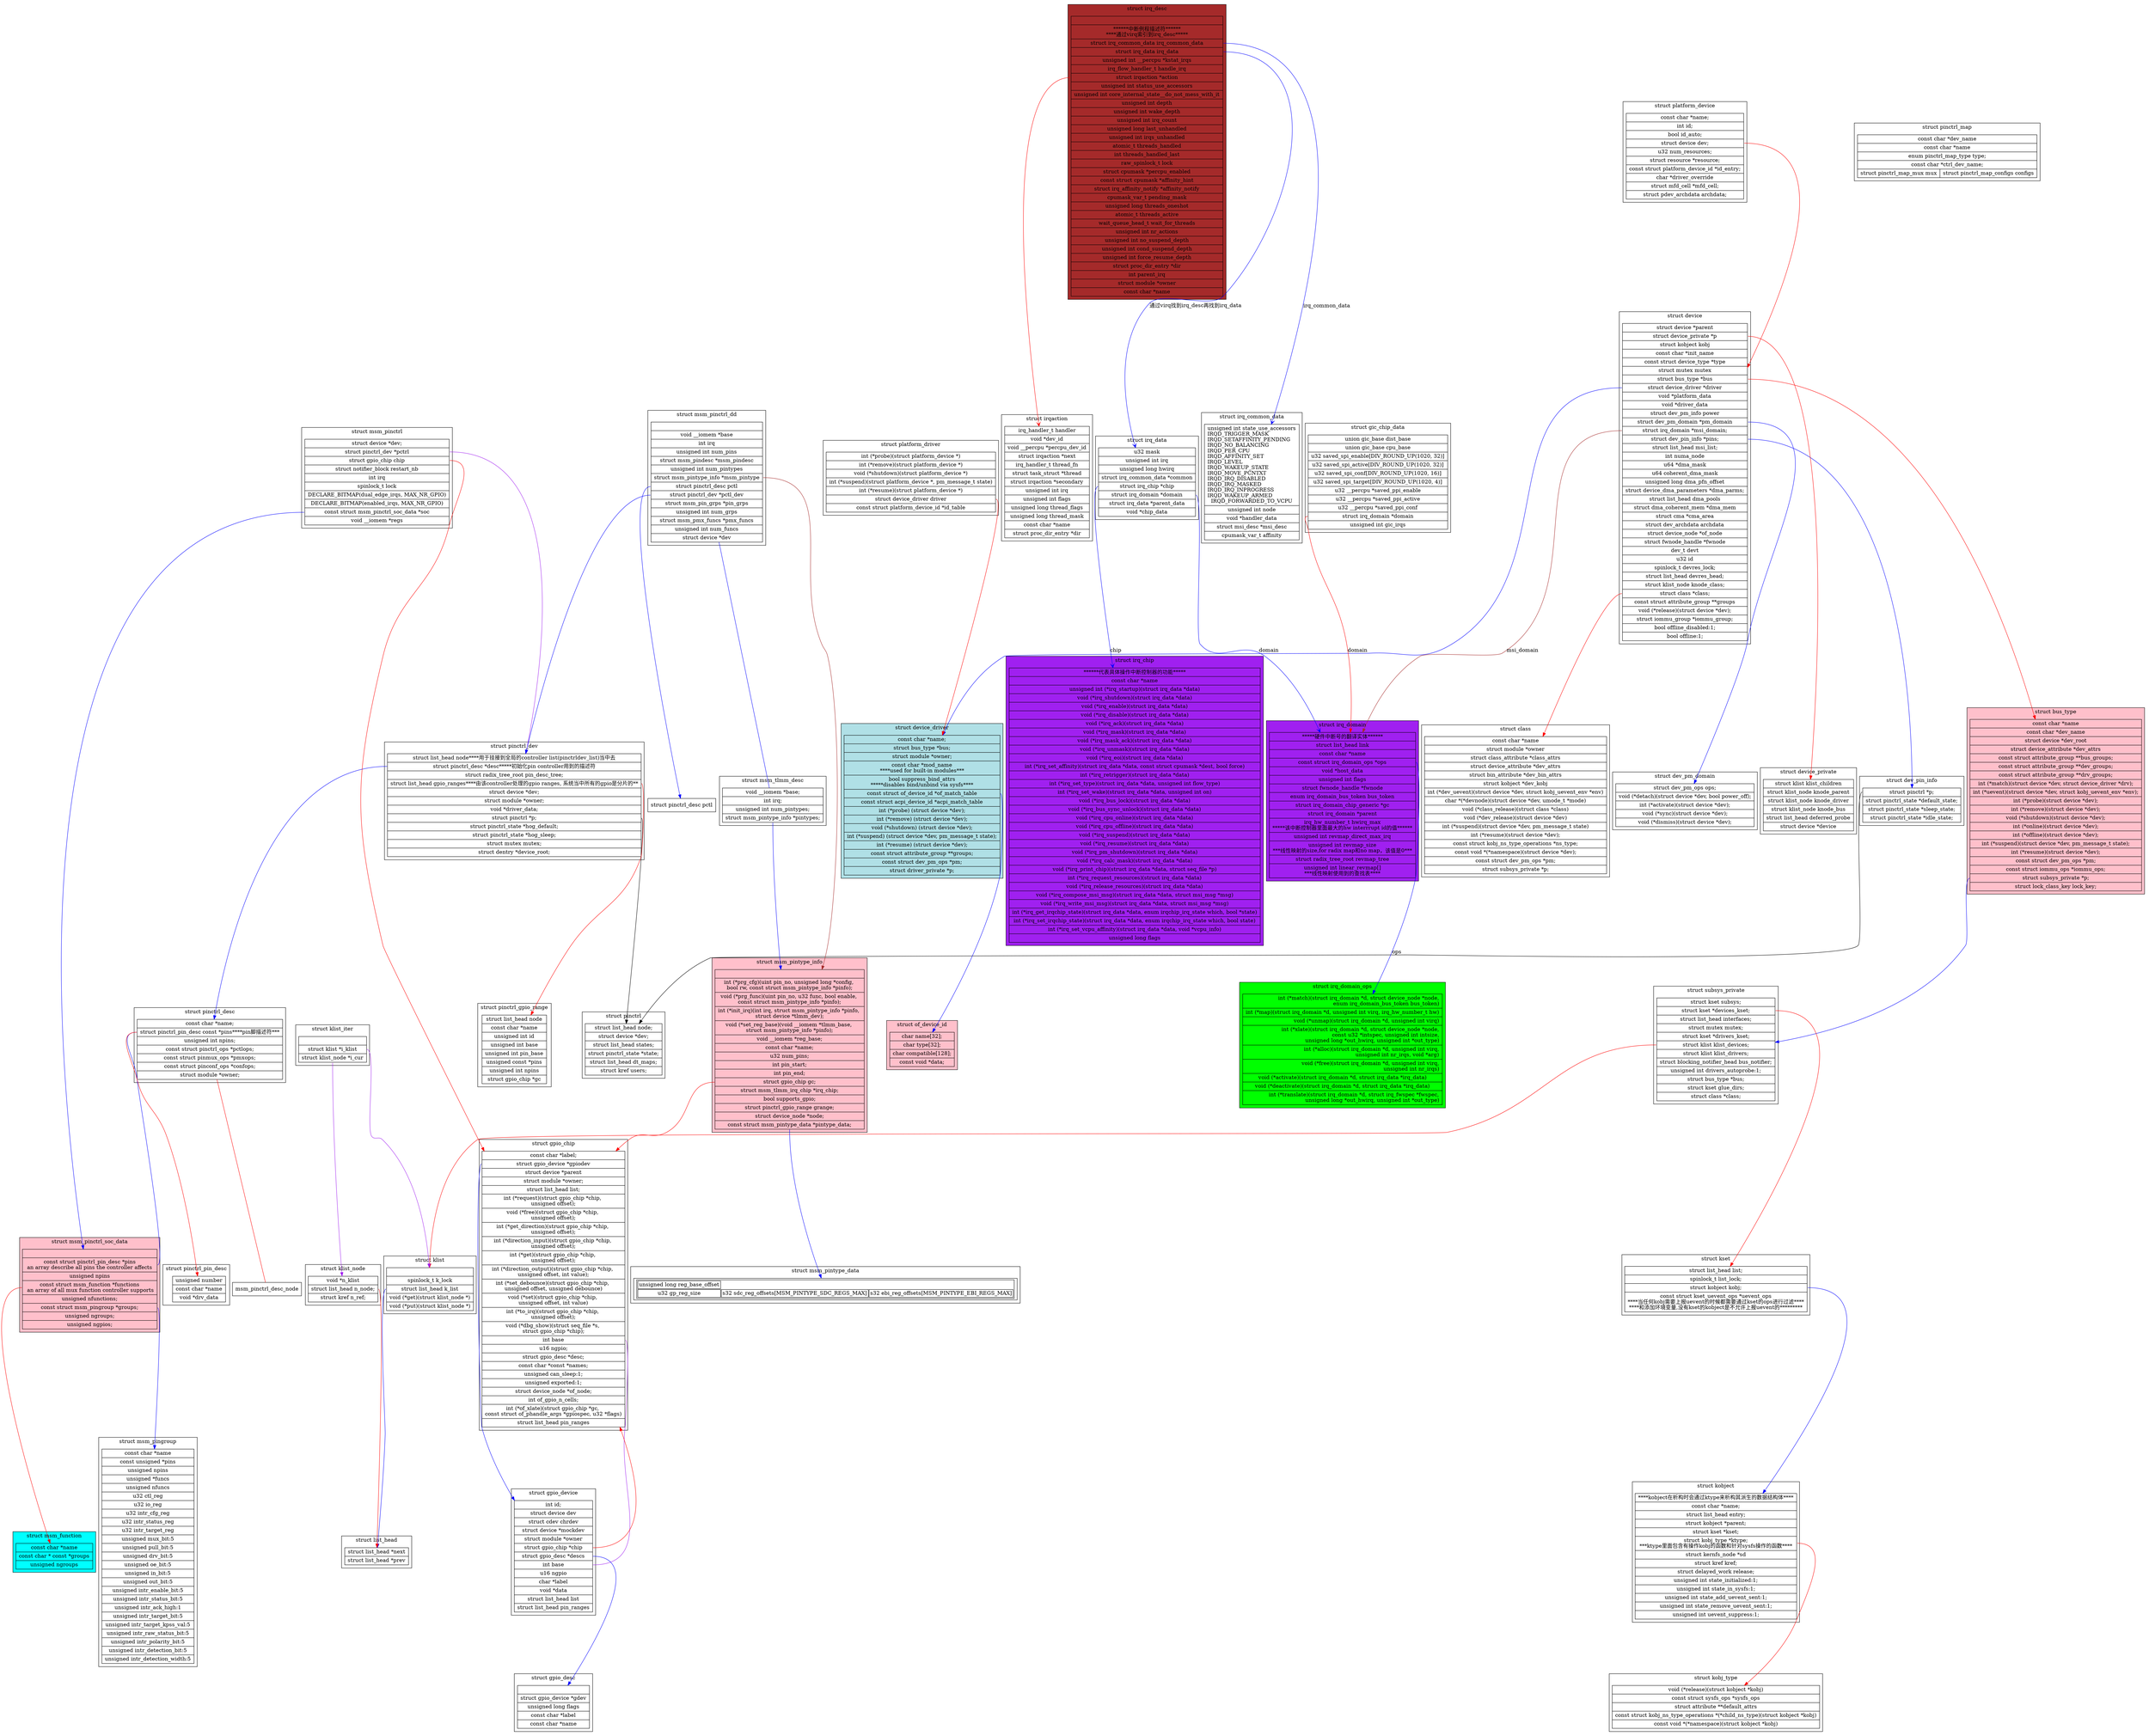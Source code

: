 digraph platform_bus{
	node[shape=record];

	subgraph cluster_struct_bus_type{
		label="struct bus_type";
		bgcolor="pink";
		"struct bus_type"[label="{
		const char      *name
    |const char      *dev_name
    |struct device       *dev_root
    |struct device_attribute *dev_attrs
    |const struct attribute_group **bus_groups;
    |const struct attribute_group **dev_groups;
    |const struct attribute_group **drv_groups;
    |int (*match)(struct device *dev, struct device_driver *drv);
    |int (*uevent)(struct device *dev, struct kobj_uevent_env *env);
    |int (*probe)(struct device *dev);
    |int (*remove)(struct device *dev);
    |void (*shutdown)(struct device *dev);
    |int (*online)(struct device *dev);
    |int (*offline)(struct device *dev);
    |int (*suspend)(struct device *dev, pm_message_t state);
    |int (*resume)(struct device *dev);
    |const struct dev_pm_ops *pm;
    |const struct iommu_ops *iommu_ops;
    |<subsys>struct subsys_private *p;
    |struct lock_class_key lock_key;
		}"];
	}

	"struct bus_type":subsys->"struct subsys_private"[color=blue];

	subgraph cluster_struct_subsys_private{
		label="struct subsys_private";
		"struct subsys_private"[label="{
		struct kset subsys;
    |<dev_kset>struct kset *devices_kset;
    |struct list_head interfaces;
    |struct mutex mutex;
    |struct kset *drivers_kset;
    |<devices>struct klist klist_devices;
    |struct klist klist_drivers;
    |struct blocking_notifier_head bus_notifier;
    |unsigned int drivers_autoprobe:1;
    |struct bus_type *bus;
    |struct kset glue_dirs;
    |struct class *class;
	}"];
	}
	"struct subsys_private":dev_kset->"struct kset"[color=red];
	"struct subsys_private":devices->"struct klist"[color=red];

	subgraph cluster_struct_kset{
		label="struct kset";
		"struct kset"[label="{
		struct list_head list;
    |spinlock_t list_lock;
    |<obj>struct kobject kobj;
    |const struct kset_uevent_ops *uevent_ops\n
	****当任何kobj需要上报uevent的时候都需要通过kset的ops进行过滤****\n
	****和添加环境变量,没有kset的kobject是不允许上报uevent的*********
	}"];
	}

	"struct kset":obj->"struct kobject"[color=blue];
	subgraph cluster_struct_dev_pin_info{
		label="struct dev_pin_info";
		"struct dev_pin_info"[label="{
			<p>struct pinctrl *p;
    |struct pinctrl_state *default_state;
    |struct pinctrl_state *sleep_state;
    |struct pinctrl_state *idle_state;
		}"];
	}
	"struct device":pins->"struct dev_pin_info"[color=blue];
	"struct dev_pin_info":p->"struct pinctrl";

	subgraph cluster_struct_pinctrl{
		label="struct pinctrl";
		"struct pinctrl"[label="{
		struct list_head node;
    |struct device *dev;
    |struct list_head states;
    |struct pinctrl_state *state;
    |struct list_head dt_maps;
    |struct kref users;
	}"];
	}

	subgraph cluster_struct_pinctrl_dev{
		label="struct pinctrl_dev";
		"struct pinctrl_dev"[label="{
		struct list_head node****用于挂接到全局的controller list(pinctrldev_list)当中去
    |<desc>struct pinctrl_desc *desc*****初始化pin controller用到的描述符
    |struct radix_tree_root pin_desc_tree;
    |<ranges>struct list_head gpio_ranges****由该controller处理的gpio ranges, 系统当中所有的gpio是分片的**
    |struct device *dev;
    |struct module *owner;
    |void *driver_data;
    |<p>struct pinctrl *p;
    |struct pinctrl_state *hog_default;
    |struct pinctrl_state *hog_sleep;
    |struct mutex mutex;
    |struct dentry *device_root;
	}"];
	}
	"struct pinctrl_dev":ranges->"struct pinctrl_gpio_range"[color=red];
	subgraph cluster_struct_pinctrl_gpio_range{
		label="struct pinctrl_gpio_range";
		"struct pinctrl_gpio_range"[label="{
			struct list_head node
    |const char *name
    |unsigned int id
    |unsigned int base
    |unsigned int pin_base
    |unsigned const *pins
    |unsigned int npins
    |struct gpio_chip *gc
		}"];
	}

	"struct pinctrl_dev":p->"struct pinctrl";
	"struct pinctrl_dev":desc->"struct pinctrl_desc"[color=blue];
	subgraph cluster_struct_pinctrl_desc{
		label="struct pinctrl_desc";
		"struct pinctrl_desc"[label="{
		const char *name;
    |<pins>struct pinctrl_pin_desc const *pins****pin脚描述符***
    |unsigned int npins;
    |const struct pinctrl_ops *pctlops;
    |const struct pinmux_ops *pmxops;
    |const struct pinconf_ops *confops;
    |struct module *owner;
	}"];
	}
	msm_pinctrl_desc_node[bgcolor=blue];
	"struct pinctrl_desc"->msm_pinctrl_desc_node[arrowhead=none color=red];
	"struct pinctrl_desc":pins->"struct msm_pinctrl_soc_data":pins[arrowhead=none color=blue];
	"struct pinctrl_desc":pins->"struct pinctrl_pin_desc"[color=red];
	subgraph cluster_struct_pinctrl_pin_desc{
		label="struct pinctrl_pin_desc";
		"struct pinctrl_pin_desc"[label="{
			unsigned number
			|const char *name
			|void *drv_data
		}"];
	}

	subgraph cluster_struct_platform_device{
		label="struct platform_device";
		"struct platform_device"[label="{
		 const char  *name;
    	|int     id;
    	|bool        id_auto;
    	|<dev>struct device   dev;
    	|u32     num_resources;
    	|struct resource *resource;
    	|const struct platform_device_id *id_entry;
    	|char *driver_override
    	|struct mfd_cell *mfd_cell;
    	|struct pdev_archdata    archdata;
	}"];
	}
	subgraph cluster_struct_platform_driver{
		label="struct platform_driver";
		"struct platform_driver"[label="{
			int (*probe)(struct platform_device *)
			|int (*remove)(struct platform_device *)
			|void (*shutdown)(struct platform_device *)
			|int (*suspend)(struct platform_device *, pm_message_t state)
			|int (*resume)(struct platform_device *)
			|<driver>struct device_driver driver
			|const struct platform_device_id *id_table
		}"];
	}

	"struct platform_device":dev->"struct device"[color=red];
	"struct platform_driver":driver->"struct device_driver"[color=red];

	subgraph cluster_struct_device{
		label="struct device";
		"struct device"[label="{
		struct device  *parent
		|<private>struct device_private  *p
		|struct kobject kobj
		|const char  *init_name
		|const struct device_type *type
		|struct mutex        mutex
		|<bus>struct bus_type *bus
		|<driver>struct device_driver *driver
		|void     *platform_data
		|void     *driver_data
		|struct dev_pm_info  power
		|<pm_domain>struct dev_pm_domain    *pm_domain
    |<irq>struct irq_domain   *msi_domain;
    |<pins>struct dev_pin_info *pins;
    |struct list_head    msi_list;
    |int     numa_node
    |u64     *dma_mask
    |u64     coherent_dma_mask
    |unsigned long   dma_pfn_offset
    |struct device_dma_parameters *dma_parms;
    |struct list_head    dma_pools
    |struct dma_coherent_mem *dma_mem
    |struct cma *cma_area
    |struct dev_archdata archdata
    |struct device_node  *of_node
    |struct fwnode_handle    *fwnode
    |dev_t           devt
    |u32         id
    |spinlock_t      devres_lock;
    |struct list_head    devres_head;
    |struct klist_node   knode_class;
    |<class>struct class        *class;
    |const struct attribute_group **groups
	|void    (*release)(struct device *dev);
    |struct iommu_group  *iommu_group;
    |bool            offline_disabled:1;
    |bool            offline:1;
	}"];
	}
	"struct device":driver->"struct device_driver"[color=blue];
	"struct device":class->"struct class"[color=red];
	"struct device":irq->"struct irq_domain"[color=brown label="msi_domain"];

	subgraph cluster_struct_class{
		label="struct class";
		"struct class"[label="{
		const char      *name
    	|struct module       *owner
    	|struct class_attribute      *class_attrs
    |struct device_attribute     *dev_attrs
    |struct bin_attribute        *dev_bin_attrs
    |struct kobject          *dev_kobj
    |int (*dev_uevent)(struct device *dev, struct kobj_uevent_env *env)
    |char *(*devnode)(struct device *dev, umode_t *mode)
    |void (*class_release)(struct class *class)
    |void (*dev_release)(struct device *dev)
    |int (*suspend)(struct device *dev, pm_message_t state)
    |int (*resume)(struct device *dev);
    |const struct kobj_ns_type_operations *ns_type;
    |const void *(*namespace)(struct device *dev);
    |const struct dev_pm_ops *pm;
    |struct subsys_private *p;
	}"];
	}

	subgraph cluster_struct_device_driver{
		label="struct device_driver";
		bgcolor="powderblue";
		"struct device_driver"[label="{
		const char      *name;
    	|struct bus_type     *bus;
    	|struct module       *owner;
    	|const char      *mod_name\n****used for built-in modules***
    	|bool suppress_bind_attrs\n*****disables bind\/unbind via sysfs****
    	|<of_device>const struct of_device_id   *of_match_table
    	|const struct acpi_device_id *acpi_match_table
    	|int (*probe) (struct device *dev);
    	|int (*remove) (struct device *dev);
    	|void (*shutdown) (struct device *dev);
    	|int (*suspend) (struct device *dev, pm_message_t state);
    	|int (*resume) (struct device *dev);
    	|const struct attribute_group **groups;
    	|const struct dev_pm_ops *pm;
    	|struct driver_private *p;
		}"];
	}
	"struct device_driver":of_device->"struct of_device_id"[color=blue];
	subgraph cluster_struct_of_device_id{
		label="struct of_device_id";
		bgcolor="pink";
		"struct of_device_id"[label="{
		 char    name[32];
    	|char    type[32];
    	|char    compatible[128];
    	|const void *data;
	}"];
	}

	"struct device":pm_domain->"struct dev_pm_domain"[color=blue];
	"struct device":private->"struct device_private"[color=red];
	"struct device":bus->"struct bus_type"[color=red];
	subgraph cluster_struct_device_private{
		label="struct device_private";
		"struct device_private"[label="{
		struct klist klist_children
    |struct klist_node knode_parent
    |struct klist_node knode_driver
    |struct klist_node knode_bus
    |struct list_head deferred_probe
    |struct device *device
	}"];
	}

	subgraph cluster_struct_dev_pm_domain{
		label="struct dev_pm_domain";
		"struct dev_pm_domain"[label="{
			struct dev_pm_ops   ops;
    |void (*detach)(struct device *dev, bool power_off);
    |int (*activate)(struct device *dev);
    |void (*sync)(struct device *dev);
    |void (*dismiss)(struct device *dev);
		}"];
	}

	subgraph cluster_struct_klist{
		label="struct klist";
		"struct klist"[label="{
	|spinlock_t      k_lock
    |<list>struct list_head    k_list
    |void       (*get)(struct klist_node *)
    |void       (*put)(struct klist_node *)
		}"];
	}
	"struct klist":list->"struct list_head"[color=blue];

	subgraph cluster_struct_klist_iter{
		label="struct klist_iter";
		"struct klist_iter"[label="{
		|<i_klist>struct klist        *i_klist
    	|<cur>struct klist_node   *i_cur
	}"];
	}
	"struct klist_iter":i_klist->"struct klist"[color=purple];
	"struct klist_iter":cur->"struct klist_node"[color=purple];
	subgraph cluster_struct_klist_node{
		label="struct klist_node";
		"struct klist_node"[label="{
		void            *n_klist
    |<n_node>struct list_head    n_node;
    |struct kref     n_ref;
	}"];
	}
	"struct klist_node":n_node->"struct list_head"[color=red];
	subgraph cluster_struct_list_head{
		label="struct list_head";
		"struct list_head"[label="{
		struct list_head *next
		|struct list_head *prev
	}"];
	}

	subgraph cluster_struct_kobject{
		label="struct kobject";
		"struct kobject"[label="{
	****kobject在析构时会通过ktype来析构其派生的数据结构体****
	|const char      *name;
    |struct list_head    entry;
    |struct kobject      *parent;
    |struct kset     *kset;
    |<ktype>struct kobj_type    *ktype;\n***ktype里面包含有操作kobj的函数和针对sysfs操作的函数****
    |struct kernfs_node  *sd
    |struct kref     kref;
    |struct delayed_work release;
    |unsigned int state_initialized:1;
    |unsigned int state_in_sysfs:1;
    |unsigned int state_add_uevent_sent:1;
    |unsigned int state_remove_uevent_sent:1;
    |unsigned int uevent_suppress:1;
	}"];
	}
	"struct kobject":ktype->"struct kobj_type"[color=red];

	subgraph cluster_struct_kobj_type{
		label="struct kobj_type";
		"struct kobj_type"[label="{
		 void (*release)(struct kobject *kobj)
    	|const struct sysfs_ops *sysfs_ops
    	|struct attribute **default_attrs
    	|const struct kobj_ns_type_operations *(*child_ns_type)(struct kobject *kobj)
    	|const void *(*namespace)(struct kobject *kobj)
	}"];
	}

	subgraph cluster_struct_msm_pinctrl{
		label="struct msm_pinctrl";
		"struct msm_pinctrl"[label="{
		struct device *dev;
    	|<pctrl>struct pinctrl_dev *pctrl
    	|<chip>struct gpio_chip chip
    	|struct notifier_block restart_nb
    	|int irq
    	|spinlock_t lock
    	|DECLARE_BITMAP(dual_edge_irqs, MAX_NR_GPIO)
    	|DECLARE_BITMAP(enabled_irqs, MAX_NR_GPIO)
    	|<soc>const struct msm_pinctrl_soc_data *soc
    	|void __iomem *regs
		}"];
	}
	"struct msm_pinctrl":chip->"struct gpio_chip"[color=red];
	"struct msm_pinctrl":pctrl->"struct pinctrl_dev"[color=purple];
	"struct msm_pinctrl":soc->"struct msm_pinctrl_soc_data"[color=blue];

	subgraph cluster_struct_msm_pinctrl_soc_data{
		label="struct msm_pinctrl_soc_data";
		bgcolor="pink";
		"struct msm_pinctrl_soc_data"[label="{
	|<pins>const struct pinctrl_pin_desc *pins\n
	an array describe all pins the controller affects
    |unsigned npins
    |<functions>const struct msm_function *functions\n
    an array of all mux function controller supports
    |unsigned nfunctions;
    |<groups>const struct msm_pingroup *groups;
    |unsigned ngroups;
    |unsigned ngpios;
		}"];
	}

	"struct msm_pinctrl_soc_data":groups->"struct msm_pingroup"[color=blue];

	subgraph cluster_struct_msm_pingroup{
		label="struct msm_pingroup";
		"struct msm_pingroup"[label="{
	 const char *name
    |const unsigned *pins
    |unsigned npins
    |unsigned *funcs
    |unsigned nfuncs
    |u32 ctl_reg
    |u32 io_reg
    |u32 intr_cfg_reg
    |u32 intr_status_reg
    |u32 intr_target_reg
    |unsigned mux_bit:5
    |unsigned pull_bit:5
    |unsigned drv_bit:5
    |unsigned oe_bit:5
    |unsigned in_bit:5
    |unsigned out_bit:5
    |unsigned intr_enable_bit:5
    |unsigned intr_status_bit:5
    |unsigned intr_ack_high:1
    |unsigned intr_target_bit:5
    |unsigned intr_target_kpss_val:5
    |unsigned intr_raw_status_bit:5
    |unsigned intr_polarity_bit:5
    |unsigned intr_detection_bit:5
    |unsigned intr_detection_width:5
		}"];
	}

	"struct msm_pinctrl_soc_data":functions->"struct msm_function"[color=red];
	subgraph cluster_struct_msm_function{
		label="struct msm_function";
		bgcolor="cyan";
		"struct msm_function"[label="{
		const char *name
    	|const char * const *groups
    	|unsigned ngroups
	}"];
	}

	subgraph cluster_struct_pinctrl_map{
		label="struct pinctrl_map";
		"struct pinctrl_map"[label="{
		const char *dev_name
    |const char *name
    |enum pinctrl_map_type type;
    |const char *ctrl_dev_name;
	|{struct pinctrl_map_mux mux|struct pinctrl_map_configs configs}
	}"];
	}

	subgraph cluster_struct_msm_pinctrl_dd{
		label="struct msm_pinctrl_dd";
		"struct msm_pinctrl_dd"[label="{
	 |void __iomem *base
    |int irq
    |unsigned int num_pins
    |struct msm_pindesc *msm_pindesc
    |unsigned int num_pintypes
    |<msm_pintype>struct msm_pintype_info *msm_pintype
    |<pctl>struct pinctrl_desc pctl
    |<pctl_dev>struct pinctrl_dev *pctl_dev
    |struct msm_pin_grps *pin_grps
    |unsigned int num_grps
    |struct  msm_pmx_funcs *pmx_funcs
    |unsigned int num_funcs
    |struct device *dev
		}"];
	}
	"struct msm_pinctrl_dd":msm_pintype->"struct msm_pintype_info"[color=brown];
	"struct msm_pinctrl_dd":pctl->"struct pinctrl_desc pctl"[color=blue];
	"struct msm_pinctrl_dd":pctl_dev->"struct pinctrl_dev"[color=blue];
	"struct msm_pinctrl_dd"->"struct msm_tlmm_desc"[arrowhead=none color=blue];

	subgraph cluster_struct_msm_tlmm_desc{
		label="struct msm_tlmm_desc";
		"struct msm_tlmm_desc"[label="{
	void __iomem *base;
    |int irq;
    |unsigned int num_pintypes;
    |<pintypes>struct msm_pintype_info *pintypes;
		}"];
	}
	subgraph cluster_struct_msm_pintype_info{
		label="struct msm_pintype_info";
		bgcolor="pink";
		"struct msm_pintype_info"[label="{
	|int (*prg_cfg)(uint pin_no, unsigned long *config,
               \nbool rw, const struct msm_pintype_info *pinfo);
    |void (*prg_func)(uint pin_no, u32 func, bool enable,
             \nconst struct msm_pintype_info *pinfo);
    |int (*init_irq)(int irq, struct msm_pintype_info *pinfo,
            \nstruct device *tlmm_dev);
    |void (*set_reg_base)(void __iomem *tlmm_base,
                 \nstruct msm_pintype_info *pinfo);
    |void __iomem *reg_base;
    |const char *name;
    |u32 num_pins;
    |int pin_start;
    |int pin_end;
    |<gc>struct gpio_chip gc;
    |struct msm_tlmm_irq_chip *irq_chip;
    |bool supports_gpio;
    |struct pinctrl_gpio_range grange;
    |struct device_node *node;
    |<pintype>const struct msm_pintype_data *pintype_data;
	}"];
	}
	"struct msm_tlmm_desc":pintypes->"struct msm_pintype_info"[color=blue];
	"struct msm_pintype_info":gc->"struct gpio_chip"[color=red];
	"struct msm_pintype_info":pintype->"struct msm_pintype_data"[color=blue];

	subgraph cluster_struct_msm_pintype_data{
		label="struct msm_pintype_data";
		"struct msm_pintype_data"[label=<
		<table>
			<tr>
				<td>unsigned long reg_base_offset</td>
			</tr>
			<tr>
				<td>u32 gp_reg_size</td>
				<td>s32 sdc_reg_offsets[MSM_PINTYPE_SDC_REGS_MAX]</td>
				<td>s32 ebi_reg_offsets[MSM_PINTYPE_EBI_REGS_MAX]</td>
			</tr>
		</table>
		>];
	}

	subgraph cluster_struct_gpio_chip{
		label="struct gpio_chip";
		"struct gpio_chip"[label="{
			const char      *label;
	|<gpiodev>struct gpio_device  *gpiodev
    |struct device       *parent
    |struct module       *owner;
    |struct list_head        list;
    |int         (*request)(struct gpio_chip *chip,
                        \nunsigned offset);
    |void            (*free)(struct gpio_chip *chip,
                        \nunsigned offset);
    |int         (*get_direction)(struct gpio_chip *chip,
                        \nunsigned offset);
    |int         (*direction_input)(struct gpio_chip *chip,
                        \nunsigned offset);
    |int         (*get)(struct gpio_chip *chip,
                        \nunsigned offset);
    |int         (*direction_output)(struct gpio_chip *chip,
                        \nunsigned offset, int value);
    |int         (*set_debounce)(struct gpio_chip *chip,
                        \nunsigned offset, unsigned debounce)
    |void    (*set)(struct gpio_chip *chip,
                \nunsigned offset, int value)
    |int     (*to_irq)(struct gpio_chip *chip,
                        \nunsigned offset);
    |void            (*dbg_show)(struct seq_file *s,
                        \nstruct gpio_chip *chip);
    |<base>int         base
    |u16         ngpio;
    |struct gpio_desc    *desc;
    |const char      *const *names;
    |unsigned        can_sleep:1;
    |unsigned        exported:1;
    |struct device_node *of_node;
    |int of_gpio_n_cells;
    |int (*of_xlate)(struct gpio_chip *gc,
                \nconst struct of_phandle_args *gpiospec, u32 *flags)
	|struct list_head pin_ranges
		}"];
	}
	"struct gpio_chip":gpiodev->"struct gpio_device"[color=blue];
	"struct gpio_chip":base->"struct gpio_device":base[arrowhead=none color=purple];
	subgraph cluster_struct_gpio_device{
		label="struct gpio_device";
		"struct gpio_device"[label="{
		int         id;
    |struct device       dev
    |struct cdev     chrdev
    |struct device       *mockdev
    |struct module       *owner
    |<chip>struct gpio_chip    *chip
    |<descs>struct gpio_desc    *descs
    |<base>int         base
    |u16         ngpio
    |char            *label
    |void            *data
    |struct list_head        list
	|struct list_head pin_ranges
	}"];
	}
	"struct gpio_device":descs->"struct gpio_desc"[color=blue];
	"struct gpio_device":chip->"struct gpio_chip"[color=red];
	subgraph cluster_struct_gpio_desc{
		label="struct gpio_desc";
		"struct gpio_desc"[label="{
	|struct gpio_device  *gdev
    |unsigned long       flags
	|const char      *label
	|const char      *name
	}"];

	}	
	
subgraph cluster_struct_irq_domain{
	label="struct irq_domain";
	bgcolor="purple";
	"struct irq_domain"[label="{
*****硬件中断号的翻译实体******
	|struct list_head link
    |const char *name
    |<ops>const struct irq_domain_ops *ops
    |void *host_data
    |unsigned int flags
    |struct fwnode_handle *fwnode
    |enum irq_domain_bus_token bus_token
    |struct irq_domain_chip_generic *gc
    |struct irq_domain *parent
    |irq_hw_number_t hwirq_max\n*****该中断控制器里面最大的hw interrrupt id的值******
    |unsigned int revmap_direct_max_irq
    |unsigned int revmap_size\n***线性映射的size,for radix map和no map，该值是0***
    |struct radix_tree_root revmap_tree
    |unsigned int linear_revmap\[\]\n***线性映射使用到的查找表****
}"];
}

"struct irq_domain":ops->"struct irq_domain_ops"[color=blue label="ops"];

subgraph cluster_struct_irq_domain_ops{
	label="struct irq_domain_ops";
	bgcolor="green";
	"struct irq_domain_ops"[label="{
	int \(*match\)\(struct irq_domain *d, struct device_node *node,\r
                    enum irq_domain_bus_token bus_token\)\r
    |int \(*map\)\(struct irq_domain *d, unsigned int virq, irq_hw_number_t hw\)\r
    |void \(*unmap\)\(struct irq_domain *d, unsigned int virq\)\r
    |int \(*xlate\)\(struct irq_domain *d, struct device_node *node,\r
                    const u32 *intspec, unsigned int intsize,\r
                    unsigned long *out_hwirq, unsigned int *out_type\)\r
	|int \(*alloc\)\(struct irq_domain *d, unsigned int virq,\r
                    unsigned int nr_irqs, void *arg\)\r
    |void \(*free\)\(struct irq_domain *d, unsigned int virq,\r
                     unsigned int nr_irqs\)\r
    |void \(*activate\)\(struct irq_domain *d, struct irq_data *irq_data\)
    |void \(*deactivate\)\(struct irq_domain *d, struct irq_data *irq_data\)
    |int \(*translate\)\(struct irq_domain *d, struct irq_fwspec *fwspec,\r
                         unsigned long *out_hwirq, unsigned int *out_type\)\r
}"];
}

subgraph cluster_struct_irq_common_data{
	label="struct irq_common_data";
	"struct irq_common_data"[label="{
	 unsigned int   state_use_accessors
\lIRQD_TRIGGER_MASK\lIRQD_SETAFFINITY_PENDING\lIRQD_NO_BALANCING\lIRQD_PER_CPU\lIRQD_AFFINITY_SET\lIRQD_LEVEL\lIRQD_WAKEUP_STATE
\lIRQD_MOVE_PCNTXT\lIRQD_IRQ_DISABLED\lIRQD_IRQ_MASKED\lIRQD_IRQ_INPROGRESS\lIRQD_WAKEUP_ARMED\lIRQD_FORWARDED_TO_VCPU
	|unsigned int  node
	|void *handler_data
	|struct msi_desc     *msi_desc
	|cpumask_var_t       affinity
}"];
}

"struct irq_desc":common->"struct irq_common_data"[color=blue arrowhead=open label="irq_common_data"];

subgraph cluster_struct_irq_desc{
	label="struct irq_desc";
	bgcolor="brown";
	"struct irq_desc"[label="{
    |******中断例程描述符******\n****通过virq索引到irq_desc*****
	|<common>struct irq_common_data  irq_common_data
    |<data>struct irq_data     irq_data
    |unsigned int __percpu   *kstat_irqs
    |irq_flow_handler_t  handle_irq
	|<action>struct irqaction    *action
    |unsigned int        status_use_accessors
    |unsigned int        core_internal_state__do_not_mess_with_it
    |unsigned int        depth
    |unsigned int        wake_depth
    |unsigned int        irq_count
    |unsigned long       last_unhandled
    |unsigned int        irqs_unhandled
    |atomic_t        threads_handled
    |int         threads_handled_last
    |raw_spinlock_t      lock
    |struct cpumask      *percpu_enabled
	|const struct cpumask    *affinity_hint
    |struct irq_affinity_notify *affinity_notify
	|cpumask_var_t       pending_mask
	|unsigned long       threads_oneshot
    |atomic_t        threads_active
    |wait_queue_head_t       wait_for_threads
	|unsigned int        nr_actions
    |unsigned int        no_suspend_depth
    |unsigned int        cond_suspend_depth
    |unsigned int        force_resume_depth
	|struct proc_dir_entry   *dir
	|int         parent_irq
    |struct module       *owner
    |const char      *name
}"];
}
"struct irq_desc":action->"struct irqaction"[arrowhead=open color=red];
"struct irq_desc":data->"struct irq_data"[arrowhead=open color=blue label="通过virq找到irq_desc再找到irq_data"];

subgraph cluster_struct_irq_data{
	label="struct irq_data";
	"struct irq_data"[label="{
	u32         mask
    |unsigned int        irq
    |unsigned long       hwirq
    |struct irq_common_data  *common
    |<chip>struct irq_chip     *chip
    |<domain>struct irq_domain   *domain
    |struct irq_data     *parent_data
    |void            *chip_data
}"];
}

"struct irq_data":chip->"struct irq_chip"[arrowhead=open color=blue label="chip"];
"struct irq_data":domain->"struct irq_domain"[arrowhead=open color=blue label="domain"];
subgraph cluster_struct_irq_chip{
	label="struct irq_chip";
    bgcolor="purple";
	"struct irq_chip"[label="{
******代表具体操作中断控制器的功能*****
	|const char  *name
    |unsigned int  \(*irq_startup\)\(struct irq_data *data\)
    |void   \(*irq_shutdown\)\(struct irq_data *data\)
    |void   \(*irq_enable\)\(struct irq_data *data\)
    |void   \(*irq_disable\)\(struct irq_data *data\)
    |void   \(*irq_ack\)\(struct irq_data *data\)
    |void   \(*irq_mask\)\(struct irq_data *data\)
    |void   \(*irq_mask_ack\)\(struct irq_data *data\)
    |void   \(*irq_unmask\)\(struct irq_data *data\)
    |void   \(*irq_eoi\)\(struct irq_data *data\)
    |int    \(*irq_set_affinity\)\(struct irq_data *data, const struct cpumask *dest, bool force\)
    |int    \(*irq_retrigger\)\(struct irq_data *data\)
    |int    \(*irq_set_type\)\(struct irq_data *data, unsigned int flow_type\)
    |int    \(*irq_set_wake\)\(struct irq_data *data, unsigned int on\)
    |void   \(*irq_bus_lock\)\(struct irq_data *data\)
    |void   \(*irq_bus_sync_unlock\)\(struct irq_data *data\)
    |void   \(*irq_cpu_online\)\(struct irq_data *data\)
    |void   \(*irq_cpu_offline\)\(struct irq_data *data\)
    |void   \(*irq_suspend\)\(struct irq_data *data\)
    |void   \(*irq_resume\)\(struct irq_data *data\)
    |void   \(*irq_pm_shutdown\)\(struct irq_data *data\)
    |void   \(*irq_calc_mask\)\(struct irq_data *data\)
    |void   \(*irq_print_chip\)\(struct irq_data *data, struct seq_file *p\)
    |int    \(*irq_request_resources\)\(struct irq_data *data\)
    |void    \(*irq_release_resources\)\(struct irq_data *data\)
    |void  \(*irq_compose_msi_msg\)\(struct irq_data *data, struct msi_msg *msg\)
    |void   \(*irq_write_msi_msg\)\(struct irq_data *data, struct msi_msg *msg\)
    |int   \(*irq_get_irqchip_state\)\(struct irq_data *data, enum irqchip_irq_state which, bool *state\)
    |int  \(*irq_set_irqchip_state\)\(struct irq_data *data, enum irqchip_irq_state which, bool state\)
    |int   \(*irq_set_vcpu_affinity\)\(struct irq_data *data, void *vcpu_info\)
    |unsigned long   flags
}"];
}

subgraph cluster_struct_irqaction{
	label="struct irqaction";
	"struct irqaction"[label="{
	irq_handler_t       handler
    |void            *dev_id
    |void __percpu       *percpu_dev_id
    |struct irqaction    *next
    |irq_handler_t       thread_fn
    |struct task_struct  *thread
    |struct irqaction    *secondary
    |unsigned int        irq
    |unsigned int        flags
    |unsigned long       thread_flags
    |unsigned long       thread_mask
    |const char      *name
    |struct proc_dir_entry   *dir
	}"];
}
	
	
subgraph cluster_struct_gic_chip_data{
	label="struct gic_chip_data";
	"struct gic_chip_data"[label="{
	 union gic_base dist_base
    |union gic_base cpu_base
	|u32 saved_spi_enable\[DIV_ROUND_UP\(1020, 32\)\]
    |u32 saved_spi_active\[DIV_ROUND_UP\(1020, 32\)\]
    |u32 saved_spi_conf\[DIV_ROUND_UP\(1020, 16\)\]
    |u32 saved_spi_target\[DIV_ROUND_UP\(1020, 4\)\]
    |u32 __percpu *saved_ppi_enable
    |u32 __percpu *saved_ppi_active
    |u32 __percpu *saved_ppi_conf
	|<domain>struct irq_domain *domain
    |unsigned int gic_irqs
}"];
}
"struct gic_chip_data":domain->"struct irq_domain"[color=red label="domain"];
	
	
	
	
	
	
	
	
	

}
